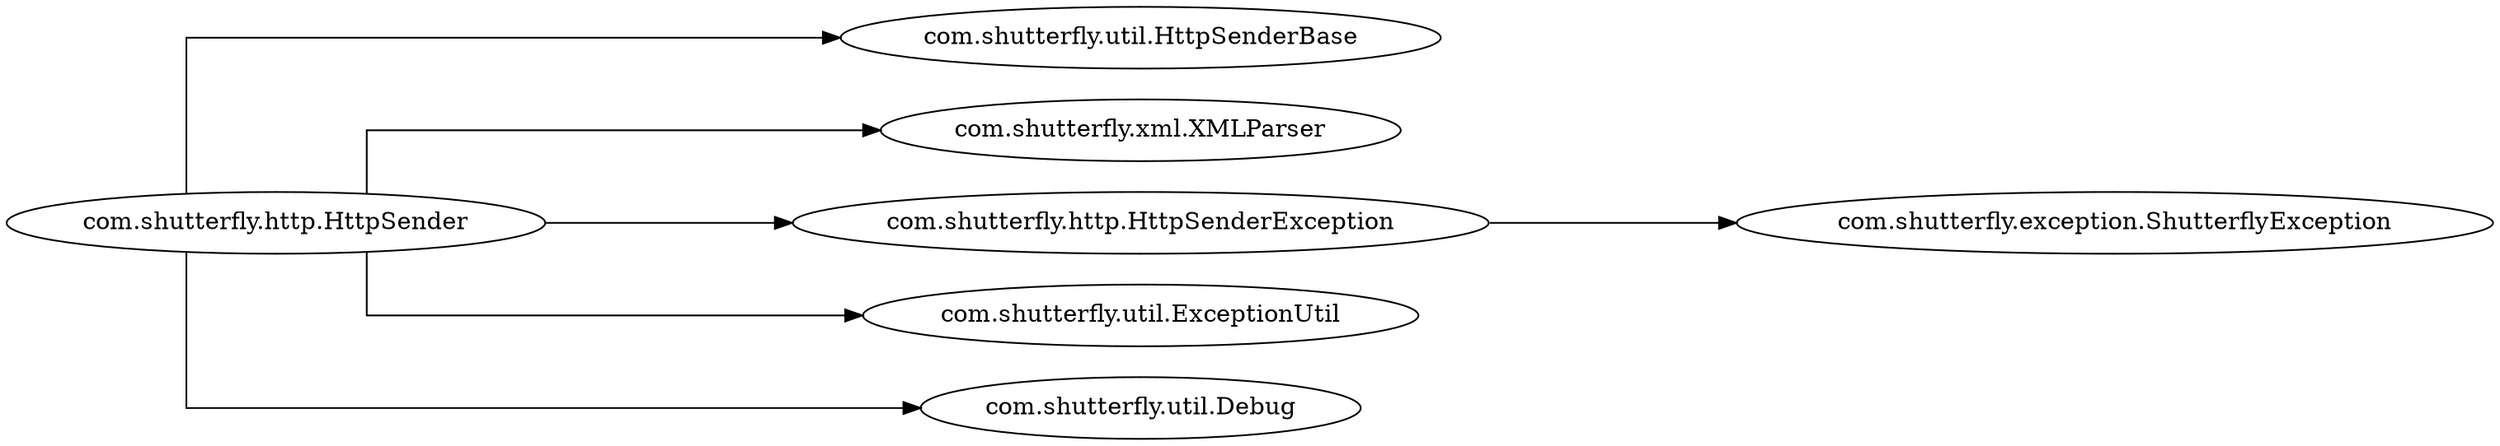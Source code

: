 digraph dependencyGraph {
 concentrate=true;
 rankdir="LR"; 
ranksep="2.0";
"com.shutterfly.http.HttpSender"; 
"com.shutterfly.http.HttpSender"->"com.shutterfly.util.HttpSenderBase";
"com.shutterfly.http.HttpSender"->"com.shutterfly.xml.XMLParser";
"com.shutterfly.http.HttpSender"->"com.shutterfly.http.HttpSenderException";
"com.shutterfly.http.HttpSender"->"com.shutterfly.util.ExceptionUtil";
"com.shutterfly.http.HttpSender"->"com.shutterfly.util.Debug";
"com.shutterfly.http.HttpSenderException"; 
"com.shutterfly.http.HttpSenderException"->"com.shutterfly.exception.ShutterflyException";
splines="ortho";
}